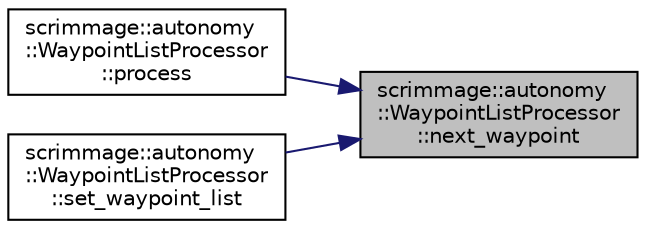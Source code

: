 digraph "scrimmage::autonomy::WaypointListProcessor::next_waypoint"
{
 // LATEX_PDF_SIZE
  edge [fontname="Helvetica",fontsize="10",labelfontname="Helvetica",labelfontsize="10"];
  node [fontname="Helvetica",fontsize="10",shape=record];
  rankdir="RL";
  Node1 [label="scrimmage::autonomy\l::WaypointListProcessor\l::next_waypoint",height=0.2,width=0.4,color="black", fillcolor="grey75", style="filled", fontcolor="black",tooltip=" "];
  Node1 -> Node2 [dir="back",color="midnightblue",fontsize="10",style="solid",fontname="Helvetica"];
  Node2 [label="scrimmage::autonomy\l::WaypointListProcessor\l::process",height=0.2,width=0.4,color="black", fillcolor="white", style="filled",URL="$classscrimmage_1_1autonomy_1_1WaypointListProcessor.html#a2914d0d6c8e1690a485952b582cd2fe5",tooltip=" "];
  Node1 -> Node3 [dir="back",color="midnightblue",fontsize="10",style="solid",fontname="Helvetica"];
  Node3 [label="scrimmage::autonomy\l::WaypointListProcessor\l::set_waypoint_list",height=0.2,width=0.4,color="black", fillcolor="white", style="filled",URL="$classscrimmage_1_1autonomy_1_1WaypointListProcessor.html#a7b96eb611d55f68caaf2852a8c83286d",tooltip=" "];
}

